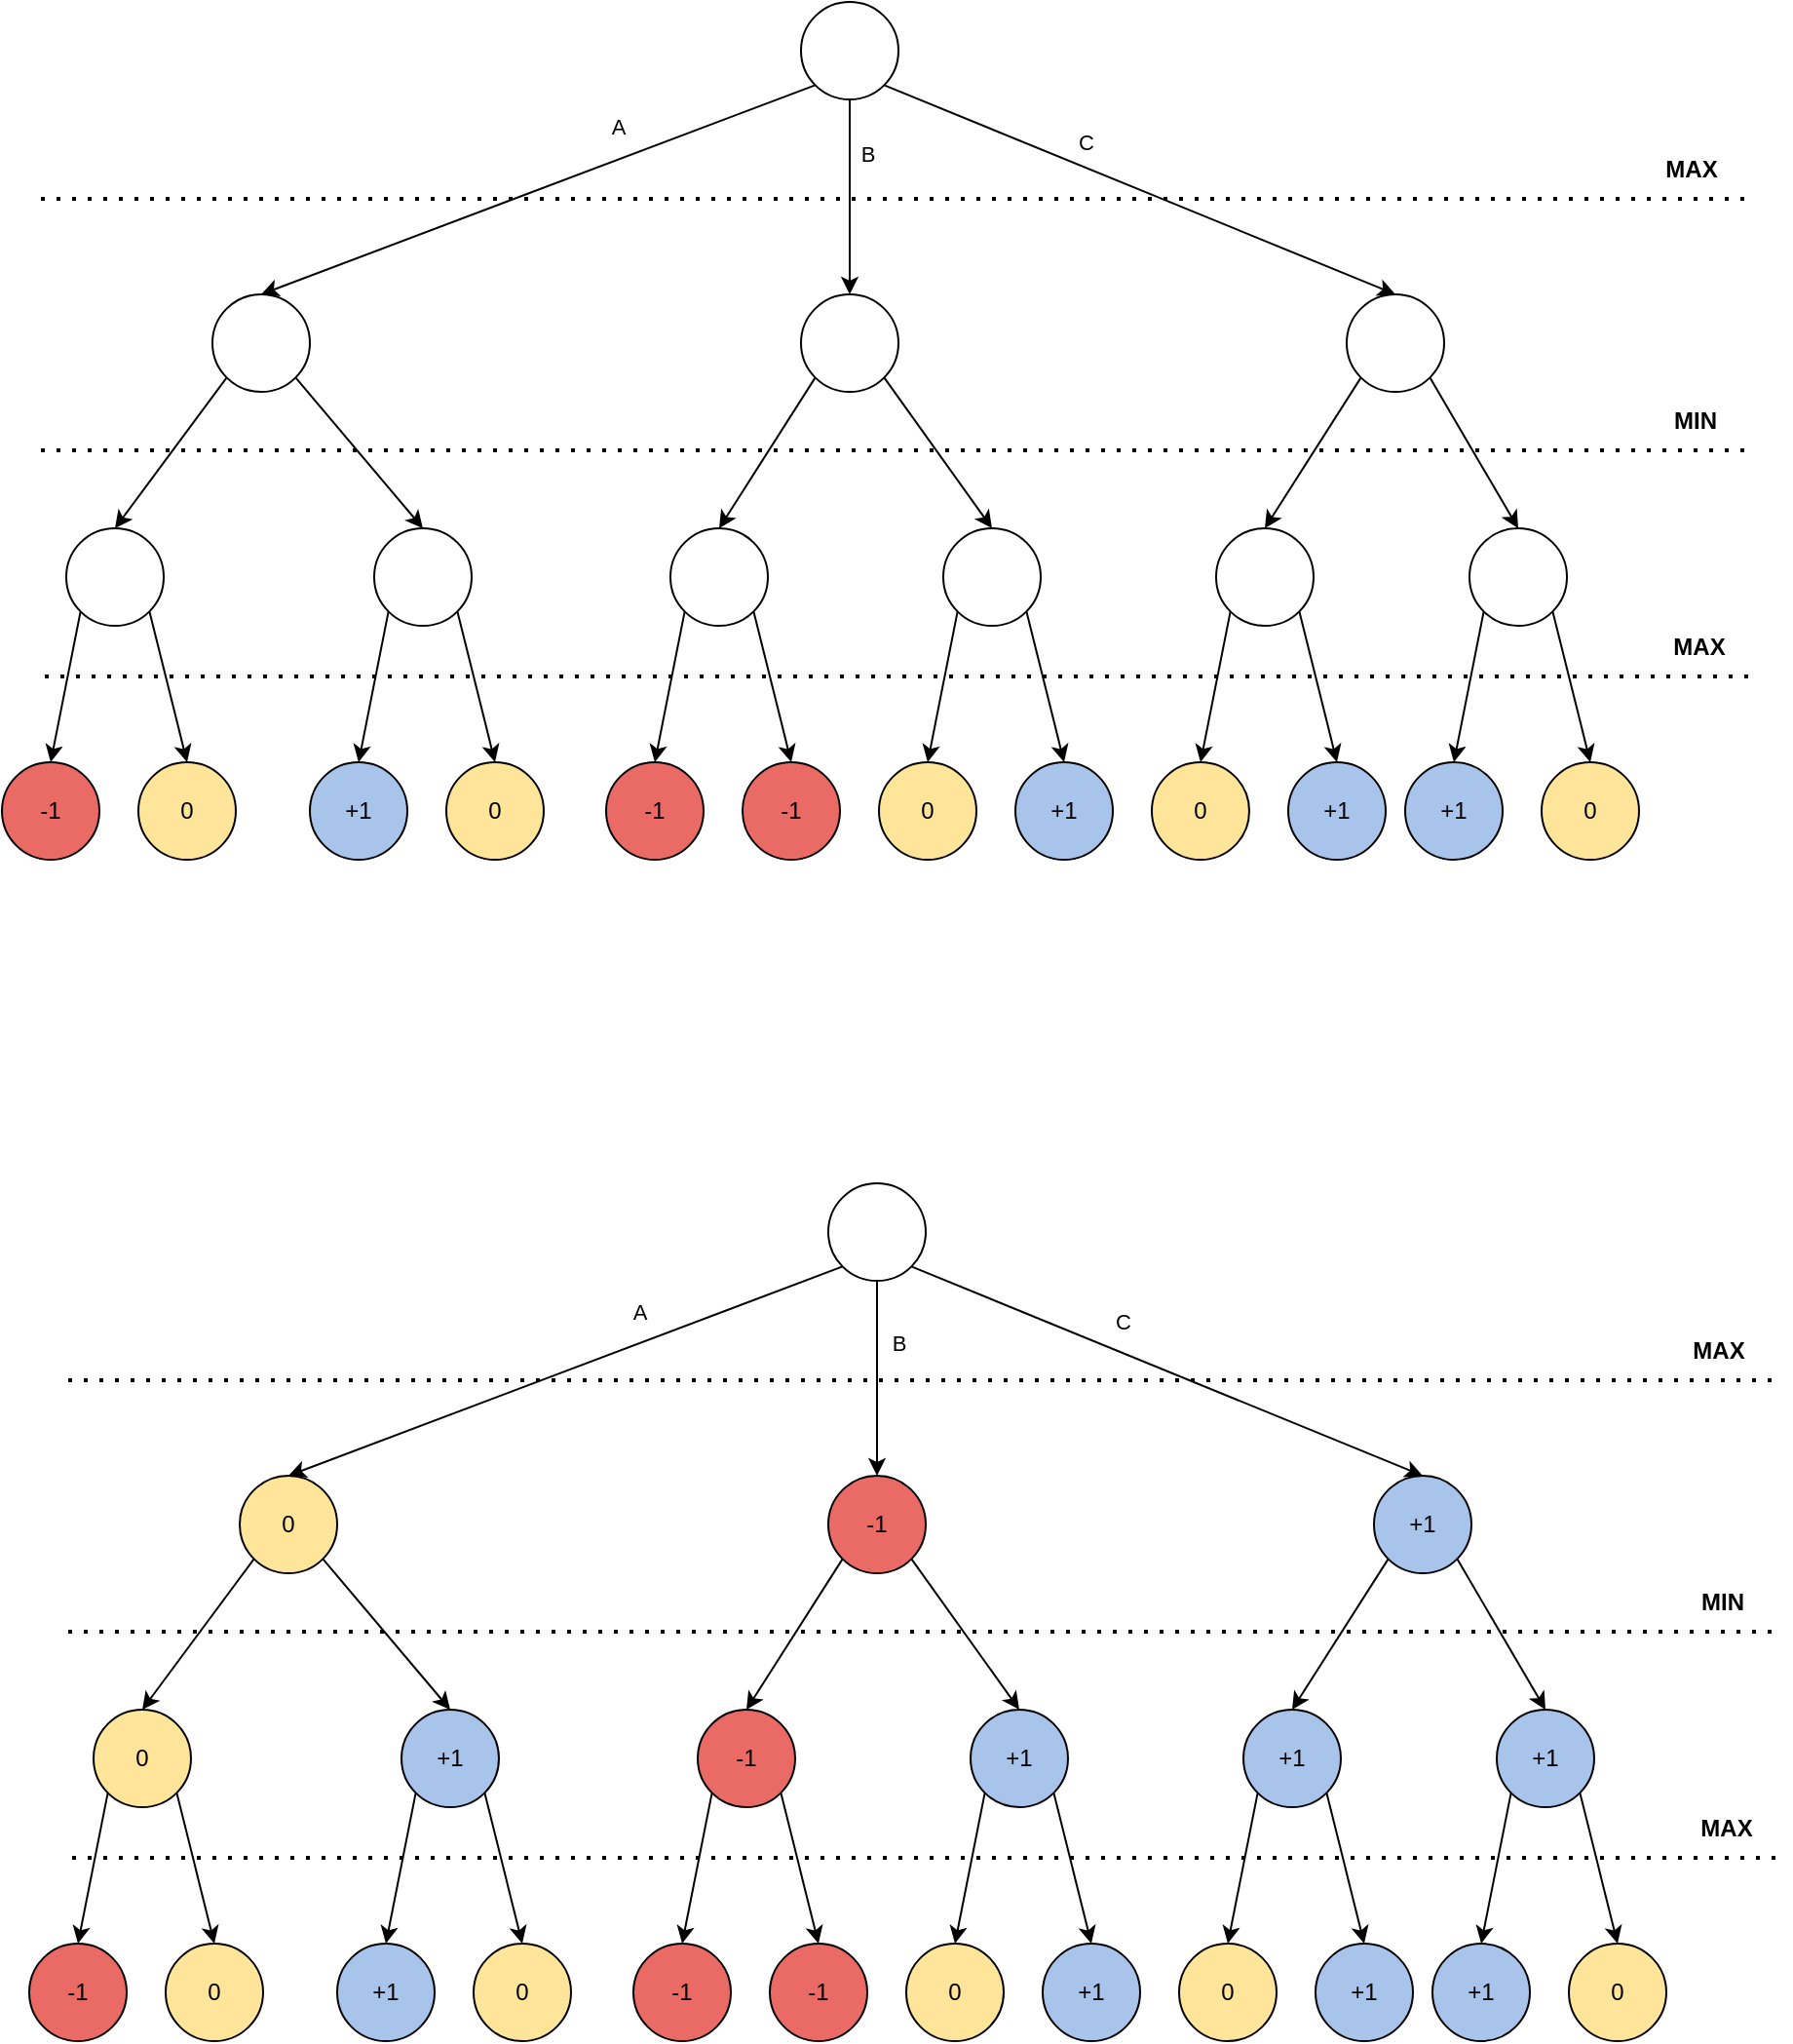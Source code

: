 <mxfile version="16.5.1" type="device"><diagram id="kYTEs3eYMM24-asoLvRX" name="Page-1"><mxGraphModel dx="1422" dy="873" grid="0" gridSize="10" guides="1" tooltips="1" connect="1" arrows="1" fold="1" page="0" pageScale="1" pageWidth="850" pageHeight="1100" math="0" shadow="0"><root><mxCell id="0"/><mxCell id="1" parent="0"/><mxCell id="ogVd7fuViZuXx6rVmIGM-1" value="" style="ellipse;whiteSpace=wrap;html=1;aspect=fixed;" vertex="1" parent="1"><mxGeometry x="430" y="20" width="50" height="50" as="geometry"/></mxCell><mxCell id="ogVd7fuViZuXx6rVmIGM-2" value="" style="ellipse;whiteSpace=wrap;html=1;aspect=fixed;" vertex="1" parent="1"><mxGeometry x="128" y="170" width="50" height="50" as="geometry"/></mxCell><mxCell id="ogVd7fuViZuXx6rVmIGM-3" value="" style="ellipse;whiteSpace=wrap;html=1;aspect=fixed;" vertex="1" parent="1"><mxGeometry x="430" y="170" width="50" height="50" as="geometry"/></mxCell><mxCell id="ogVd7fuViZuXx6rVmIGM-4" value="" style="ellipse;whiteSpace=wrap;html=1;aspect=fixed;" vertex="1" parent="1"><mxGeometry x="710" y="170" width="50" height="50" as="geometry"/></mxCell><mxCell id="ogVd7fuViZuXx6rVmIGM-9" value="" style="ellipse;whiteSpace=wrap;html=1;aspect=fixed;" vertex="1" parent="1"><mxGeometry x="211" y="290" width="50" height="50" as="geometry"/></mxCell><mxCell id="ogVd7fuViZuXx6rVmIGM-16" value="+1" style="ellipse;whiteSpace=wrap;html=1;aspect=fixed;fillColor=#A9C4EB;" vertex="1" parent="1"><mxGeometry x="178" y="410" width="50" height="50" as="geometry"/></mxCell><mxCell id="ogVd7fuViZuXx6rVmIGM-17" value="0" style="ellipse;whiteSpace=wrap;html=1;aspect=fixed;fillColor=#FFE599;" vertex="1" parent="1"><mxGeometry x="248" y="410" width="50" height="50" as="geometry"/></mxCell><mxCell id="ogVd7fuViZuXx6rVmIGM-18" value="" style="endArrow=classic;html=1;rounded=0;exitX=0;exitY=1;exitDx=0;exitDy=0;entryX=0.5;entryY=0;entryDx=0;entryDy=0;" edge="1" parent="1" source="ogVd7fuViZuXx6rVmIGM-9" target="ogVd7fuViZuXx6rVmIGM-16"><mxGeometry width="50" height="50" relative="1" as="geometry"><mxPoint x="400" y="260" as="sourcePoint"/><mxPoint x="450" y="210" as="targetPoint"/></mxGeometry></mxCell><mxCell id="ogVd7fuViZuXx6rVmIGM-19" value="" style="endArrow=classic;html=1;rounded=0;exitX=1;exitY=1;exitDx=0;exitDy=0;entryX=0.5;entryY=0;entryDx=0;entryDy=0;" edge="1" parent="1" source="ogVd7fuViZuXx6rVmIGM-9" target="ogVd7fuViZuXx6rVmIGM-17"><mxGeometry width="50" height="50" relative="1" as="geometry"><mxPoint x="228.322" y="342.678" as="sourcePoint"/><mxPoint x="213" y="420" as="targetPoint"/></mxGeometry></mxCell><mxCell id="ogVd7fuViZuXx6rVmIGM-20" value="" style="ellipse;whiteSpace=wrap;html=1;aspect=fixed;" vertex="1" parent="1"><mxGeometry x="53" y="290" width="50" height="50" as="geometry"/></mxCell><mxCell id="ogVd7fuViZuXx6rVmIGM-21" value="-1" style="ellipse;whiteSpace=wrap;html=1;aspect=fixed;fillColor=#EA6B66;" vertex="1" parent="1"><mxGeometry x="20" y="410" width="50" height="50" as="geometry"/></mxCell><mxCell id="ogVd7fuViZuXx6rVmIGM-22" value="0" style="ellipse;whiteSpace=wrap;html=1;aspect=fixed;fillColor=#FFE599;" vertex="1" parent="1"><mxGeometry x="90" y="410" width="50" height="50" as="geometry"/></mxCell><mxCell id="ogVd7fuViZuXx6rVmIGM-23" value="" style="endArrow=classic;html=1;rounded=0;exitX=0;exitY=1;exitDx=0;exitDy=0;entryX=0.5;entryY=0;entryDx=0;entryDy=0;" edge="1" parent="1" source="ogVd7fuViZuXx6rVmIGM-20" target="ogVd7fuViZuXx6rVmIGM-21"><mxGeometry width="50" height="50" relative="1" as="geometry"><mxPoint x="242" y="260" as="sourcePoint"/><mxPoint x="292" y="210" as="targetPoint"/></mxGeometry></mxCell><mxCell id="ogVd7fuViZuXx6rVmIGM-24" value="" style="endArrow=classic;html=1;rounded=0;exitX=1;exitY=1;exitDx=0;exitDy=0;entryX=0.5;entryY=0;entryDx=0;entryDy=0;" edge="1" parent="1" source="ogVd7fuViZuXx6rVmIGM-20" target="ogVd7fuViZuXx6rVmIGM-22"><mxGeometry width="50" height="50" relative="1" as="geometry"><mxPoint x="70.322" y="342.678" as="sourcePoint"/><mxPoint x="55" y="420" as="targetPoint"/></mxGeometry></mxCell><mxCell id="ogVd7fuViZuXx6rVmIGM-25" value="" style="ellipse;whiteSpace=wrap;html=1;aspect=fixed;" vertex="1" parent="1"><mxGeometry x="363" y="290" width="50" height="50" as="geometry"/></mxCell><mxCell id="ogVd7fuViZuXx6rVmIGM-26" value="-1" style="ellipse;whiteSpace=wrap;html=1;aspect=fixed;fillColor=#EA6B66;" vertex="1" parent="1"><mxGeometry x="330" y="410" width="50" height="50" as="geometry"/></mxCell><mxCell id="ogVd7fuViZuXx6rVmIGM-27" value="-1" style="ellipse;whiteSpace=wrap;html=1;aspect=fixed;fillColor=#EA6B66;" vertex="1" parent="1"><mxGeometry x="400" y="410" width="50" height="50" as="geometry"/></mxCell><mxCell id="ogVd7fuViZuXx6rVmIGM-28" value="" style="endArrow=classic;html=1;rounded=0;exitX=0;exitY=1;exitDx=0;exitDy=0;entryX=0.5;entryY=0;entryDx=0;entryDy=0;" edge="1" parent="1" source="ogVd7fuViZuXx6rVmIGM-25" target="ogVd7fuViZuXx6rVmIGM-26"><mxGeometry width="50" height="50" relative="1" as="geometry"><mxPoint x="552" y="260" as="sourcePoint"/><mxPoint x="602" y="210" as="targetPoint"/></mxGeometry></mxCell><mxCell id="ogVd7fuViZuXx6rVmIGM-29" value="" style="endArrow=classic;html=1;rounded=0;exitX=1;exitY=1;exitDx=0;exitDy=0;entryX=0.5;entryY=0;entryDx=0;entryDy=0;" edge="1" parent="1" source="ogVd7fuViZuXx6rVmIGM-25" target="ogVd7fuViZuXx6rVmIGM-27"><mxGeometry width="50" height="50" relative="1" as="geometry"><mxPoint x="380.322" y="342.678" as="sourcePoint"/><mxPoint x="365" y="420" as="targetPoint"/></mxGeometry></mxCell><mxCell id="ogVd7fuViZuXx6rVmIGM-30" value="" style="ellipse;whiteSpace=wrap;html=1;aspect=fixed;" vertex="1" parent="1"><mxGeometry x="503" y="290" width="50" height="50" as="geometry"/></mxCell><mxCell id="ogVd7fuViZuXx6rVmIGM-31" value="0" style="ellipse;whiteSpace=wrap;html=1;aspect=fixed;fillColor=#FFE599;" vertex="1" parent="1"><mxGeometry x="470" y="410" width="50" height="50" as="geometry"/></mxCell><mxCell id="ogVd7fuViZuXx6rVmIGM-32" value="+1" style="ellipse;whiteSpace=wrap;html=1;aspect=fixed;fillColor=#A9C4EB;" vertex="1" parent="1"><mxGeometry x="540" y="410" width="50" height="50" as="geometry"/></mxCell><mxCell id="ogVd7fuViZuXx6rVmIGM-33" value="" style="endArrow=classic;html=1;rounded=0;exitX=0;exitY=1;exitDx=0;exitDy=0;entryX=0.5;entryY=0;entryDx=0;entryDy=0;" edge="1" parent="1" source="ogVd7fuViZuXx6rVmIGM-30" target="ogVd7fuViZuXx6rVmIGM-31"><mxGeometry width="50" height="50" relative="1" as="geometry"><mxPoint x="692" y="260" as="sourcePoint"/><mxPoint x="742" y="210" as="targetPoint"/></mxGeometry></mxCell><mxCell id="ogVd7fuViZuXx6rVmIGM-34" value="" style="endArrow=classic;html=1;rounded=0;exitX=1;exitY=1;exitDx=0;exitDy=0;entryX=0.5;entryY=0;entryDx=0;entryDy=0;" edge="1" parent="1" source="ogVd7fuViZuXx6rVmIGM-30" target="ogVd7fuViZuXx6rVmIGM-32"><mxGeometry width="50" height="50" relative="1" as="geometry"><mxPoint x="520.322" y="342.678" as="sourcePoint"/><mxPoint x="505" y="420" as="targetPoint"/></mxGeometry></mxCell><mxCell id="ogVd7fuViZuXx6rVmIGM-35" value="" style="ellipse;whiteSpace=wrap;html=1;aspect=fixed;" vertex="1" parent="1"><mxGeometry x="643" y="290" width="50" height="50" as="geometry"/></mxCell><mxCell id="ogVd7fuViZuXx6rVmIGM-36" value="0" style="ellipse;whiteSpace=wrap;html=1;aspect=fixed;fillColor=#FFE599;" vertex="1" parent="1"><mxGeometry x="610" y="410" width="50" height="50" as="geometry"/></mxCell><mxCell id="ogVd7fuViZuXx6rVmIGM-37" value="+1" style="ellipse;whiteSpace=wrap;html=1;aspect=fixed;fillColor=#A9C4EB;" vertex="1" parent="1"><mxGeometry x="680" y="410" width="50" height="50" as="geometry"/></mxCell><mxCell id="ogVd7fuViZuXx6rVmIGM-38" value="" style="endArrow=classic;html=1;rounded=0;exitX=0;exitY=1;exitDx=0;exitDy=0;entryX=0.5;entryY=0;entryDx=0;entryDy=0;" edge="1" parent="1" source="ogVd7fuViZuXx6rVmIGM-35" target="ogVd7fuViZuXx6rVmIGM-36"><mxGeometry width="50" height="50" relative="1" as="geometry"><mxPoint x="832" y="260" as="sourcePoint"/><mxPoint x="882" y="210" as="targetPoint"/></mxGeometry></mxCell><mxCell id="ogVd7fuViZuXx6rVmIGM-39" value="" style="endArrow=classic;html=1;rounded=0;exitX=1;exitY=1;exitDx=0;exitDy=0;entryX=0.5;entryY=0;entryDx=0;entryDy=0;" edge="1" parent="1" source="ogVd7fuViZuXx6rVmIGM-35" target="ogVd7fuViZuXx6rVmIGM-37"><mxGeometry width="50" height="50" relative="1" as="geometry"><mxPoint x="660.322" y="342.678" as="sourcePoint"/><mxPoint x="645" y="420" as="targetPoint"/></mxGeometry></mxCell><mxCell id="ogVd7fuViZuXx6rVmIGM-40" value="" style="ellipse;whiteSpace=wrap;html=1;aspect=fixed;" vertex="1" parent="1"><mxGeometry x="773" y="290" width="50" height="50" as="geometry"/></mxCell><mxCell id="ogVd7fuViZuXx6rVmIGM-41" value="+1" style="ellipse;whiteSpace=wrap;html=1;aspect=fixed;fillColor=#A9C4EB;" vertex="1" parent="1"><mxGeometry x="740" y="410" width="50" height="50" as="geometry"/></mxCell><mxCell id="ogVd7fuViZuXx6rVmIGM-42" value="0" style="ellipse;whiteSpace=wrap;html=1;aspect=fixed;fillColor=#FFE599;" vertex="1" parent="1"><mxGeometry x="810" y="410" width="50" height="50" as="geometry"/></mxCell><mxCell id="ogVd7fuViZuXx6rVmIGM-43" value="" style="endArrow=classic;html=1;rounded=0;exitX=0;exitY=1;exitDx=0;exitDy=0;entryX=0.5;entryY=0;entryDx=0;entryDy=0;" edge="1" parent="1" source="ogVd7fuViZuXx6rVmIGM-40" target="ogVd7fuViZuXx6rVmIGM-41"><mxGeometry width="50" height="50" relative="1" as="geometry"><mxPoint x="962" y="260" as="sourcePoint"/><mxPoint x="1012" y="210" as="targetPoint"/></mxGeometry></mxCell><mxCell id="ogVd7fuViZuXx6rVmIGM-44" value="" style="endArrow=classic;html=1;rounded=0;exitX=1;exitY=1;exitDx=0;exitDy=0;entryX=0.5;entryY=0;entryDx=0;entryDy=0;" edge="1" parent="1" source="ogVd7fuViZuXx6rVmIGM-40" target="ogVd7fuViZuXx6rVmIGM-42"><mxGeometry width="50" height="50" relative="1" as="geometry"><mxPoint x="790.322" y="342.678" as="sourcePoint"/><mxPoint x="775" y="420" as="targetPoint"/></mxGeometry></mxCell><mxCell id="ogVd7fuViZuXx6rVmIGM-45" value="" style="endArrow=classic;html=1;rounded=0;exitX=0;exitY=1;exitDx=0;exitDy=0;entryX=0.5;entryY=0;entryDx=0;entryDy=0;" edge="1" parent="1" source="ogVd7fuViZuXx6rVmIGM-2" target="ogVd7fuViZuXx6rVmIGM-20"><mxGeometry width="50" height="50" relative="1" as="geometry"><mxPoint x="400" y="260" as="sourcePoint"/><mxPoint x="450" y="210" as="targetPoint"/></mxGeometry></mxCell><mxCell id="ogVd7fuViZuXx6rVmIGM-46" value="" style="endArrow=classic;html=1;rounded=0;exitX=1;exitY=1;exitDx=0;exitDy=0;entryX=0.5;entryY=0;entryDx=0;entryDy=0;" edge="1" parent="1" source="ogVd7fuViZuXx6rVmIGM-2" target="ogVd7fuViZuXx6rVmIGM-9"><mxGeometry width="50" height="50" relative="1" as="geometry"><mxPoint x="400" y="260" as="sourcePoint"/><mxPoint x="450" y="210" as="targetPoint"/></mxGeometry></mxCell><mxCell id="ogVd7fuViZuXx6rVmIGM-47" value="" style="endArrow=classic;html=1;rounded=0;exitX=0;exitY=1;exitDx=0;exitDy=0;entryX=0.5;entryY=0;entryDx=0;entryDy=0;" edge="1" parent="1" source="ogVd7fuViZuXx6rVmIGM-4" target="ogVd7fuViZuXx6rVmIGM-35"><mxGeometry width="50" height="50" relative="1" as="geometry"><mxPoint x="400" y="260" as="sourcePoint"/><mxPoint x="450" y="210" as="targetPoint"/></mxGeometry></mxCell><mxCell id="ogVd7fuViZuXx6rVmIGM-48" value="" style="endArrow=classic;html=1;rounded=0;exitX=1;exitY=1;exitDx=0;exitDy=0;entryX=0.5;entryY=0;entryDx=0;entryDy=0;" edge="1" parent="1" source="ogVd7fuViZuXx6rVmIGM-4" target="ogVd7fuViZuXx6rVmIGM-40"><mxGeometry width="50" height="50" relative="1" as="geometry"><mxPoint x="400" y="260" as="sourcePoint"/><mxPoint x="450" y="210" as="targetPoint"/></mxGeometry></mxCell><mxCell id="ogVd7fuViZuXx6rVmIGM-49" value="" style="endArrow=classic;html=1;rounded=0;entryX=0.5;entryY=0;entryDx=0;entryDy=0;exitX=0;exitY=1;exitDx=0;exitDy=0;" edge="1" parent="1" source="ogVd7fuViZuXx6rVmIGM-3" target="ogVd7fuViZuXx6rVmIGM-25"><mxGeometry width="50" height="50" relative="1" as="geometry"><mxPoint x="370" y="210" as="sourcePoint"/><mxPoint x="450" y="210" as="targetPoint"/></mxGeometry></mxCell><mxCell id="ogVd7fuViZuXx6rVmIGM-50" value="" style="endArrow=classic;html=1;rounded=0;entryX=0.5;entryY=0;entryDx=0;entryDy=0;exitX=1;exitY=1;exitDx=0;exitDy=0;" edge="1" parent="1" source="ogVd7fuViZuXx6rVmIGM-3" target="ogVd7fuViZuXx6rVmIGM-30"><mxGeometry width="50" height="50" relative="1" as="geometry"><mxPoint x="400" y="260" as="sourcePoint"/><mxPoint x="450" y="210" as="targetPoint"/></mxGeometry></mxCell><mxCell id="ogVd7fuViZuXx6rVmIGM-51" value="A" style="endArrow=classic;html=1;rounded=0;exitX=0;exitY=1;exitDx=0;exitDy=0;entryX=0.5;entryY=0;entryDx=0;entryDy=0;" edge="1" parent="1" source="ogVd7fuViZuXx6rVmIGM-1" target="ogVd7fuViZuXx6rVmIGM-2"><mxGeometry x="-0.327" y="-16" width="50" height="50" relative="1" as="geometry"><mxPoint x="400" y="260" as="sourcePoint"/><mxPoint x="450" y="210" as="targetPoint"/><mxPoint as="offset"/></mxGeometry></mxCell><mxCell id="ogVd7fuViZuXx6rVmIGM-52" value="" style="endArrow=classic;html=1;rounded=0;entryX=0.5;entryY=0;entryDx=0;entryDy=0;" edge="1" parent="1" target="ogVd7fuViZuXx6rVmIGM-3"><mxGeometry width="50" height="50" relative="1" as="geometry"><mxPoint x="455" y="70" as="sourcePoint"/><mxPoint x="163" y="180" as="targetPoint"/></mxGeometry></mxCell><mxCell id="ogVd7fuViZuXx6rVmIGM-113" value="B" style="edgeLabel;html=1;align=center;verticalAlign=middle;resizable=0;points=[];fontColor=#000000;" vertex="1" connectable="0" parent="ogVd7fuViZuXx6rVmIGM-52"><mxGeometry x="-0.36" y="-2" relative="1" as="geometry"><mxPoint x="11" y="-4" as="offset"/></mxGeometry></mxCell><mxCell id="ogVd7fuViZuXx6rVmIGM-53" value="" style="endArrow=classic;html=1;rounded=0;exitX=1;exitY=1;exitDx=0;exitDy=0;entryX=0.5;entryY=0;entryDx=0;entryDy=0;" edge="1" parent="1" source="ogVd7fuViZuXx6rVmIGM-1" target="ogVd7fuViZuXx6rVmIGM-4"><mxGeometry width="50" height="50" relative="1" as="geometry"><mxPoint x="400" y="260" as="sourcePoint"/><mxPoint x="450" y="210" as="targetPoint"/></mxGeometry></mxCell><mxCell id="ogVd7fuViZuXx6rVmIGM-115" value="C" style="edgeLabel;html=1;align=center;verticalAlign=middle;resizable=0;points=[];fontColor=#000000;" vertex="1" connectable="0" parent="ogVd7fuViZuXx6rVmIGM-53"><mxGeometry x="-0.241" y="-1" relative="1" as="geometry"><mxPoint x="4" y="-13" as="offset"/></mxGeometry></mxCell><mxCell id="ogVd7fuViZuXx6rVmIGM-57" value="" style="endArrow=none;dashed=1;html=1;dashPattern=1 3;strokeWidth=2;rounded=0;" edge="1" parent="1"><mxGeometry width="50" height="50" relative="1" as="geometry"><mxPoint x="40" y="121" as="sourcePoint"/><mxPoint x="920" y="121" as="targetPoint"/></mxGeometry></mxCell><mxCell id="ogVd7fuViZuXx6rVmIGM-58" value="&lt;b&gt;MAX&lt;/b&gt;" style="text;html=1;strokeColor=none;fillColor=none;align=center;verticalAlign=middle;whiteSpace=wrap;rounded=0;" vertex="1" parent="1"><mxGeometry x="857" y="91" width="60" height="30" as="geometry"/></mxCell><mxCell id="ogVd7fuViZuXx6rVmIGM-59" value="" style="endArrow=none;dashed=1;html=1;dashPattern=1 3;strokeWidth=2;rounded=0;" edge="1" parent="1"><mxGeometry width="50" height="50" relative="1" as="geometry"><mxPoint x="40" y="250" as="sourcePoint"/><mxPoint x="920" y="250" as="targetPoint"/></mxGeometry></mxCell><mxCell id="ogVd7fuViZuXx6rVmIGM-60" value="&lt;b&gt;MIN&lt;/b&gt;" style="text;html=1;strokeColor=none;fillColor=none;align=center;verticalAlign=middle;whiteSpace=wrap;rounded=0;" vertex="1" parent="1"><mxGeometry x="859" y="220" width="60" height="30" as="geometry"/></mxCell><mxCell id="ogVd7fuViZuXx6rVmIGM-61" value="" style="endArrow=none;dashed=1;html=1;dashPattern=1 3;strokeWidth=2;rounded=0;" edge="1" parent="1"><mxGeometry width="50" height="50" relative="1" as="geometry"><mxPoint x="42" y="366" as="sourcePoint"/><mxPoint x="922" y="366" as="targetPoint"/></mxGeometry></mxCell><mxCell id="ogVd7fuViZuXx6rVmIGM-62" value="&lt;b&gt;MAX&lt;/b&gt;" style="text;html=1;strokeColor=none;fillColor=none;align=center;verticalAlign=middle;whiteSpace=wrap;rounded=0;" vertex="1" parent="1"><mxGeometry x="861" y="336" width="60" height="30" as="geometry"/></mxCell><mxCell id="ogVd7fuViZuXx6rVmIGM-63" value="" style="ellipse;whiteSpace=wrap;html=1;aspect=fixed;" vertex="1" parent="1"><mxGeometry x="444" y="626" width="50" height="50" as="geometry"/></mxCell><mxCell id="ogVd7fuViZuXx6rVmIGM-64" value="0" style="ellipse;whiteSpace=wrap;html=1;aspect=fixed;fillColor=#FFE599;" vertex="1" parent="1"><mxGeometry x="142" y="776" width="50" height="50" as="geometry"/></mxCell><mxCell id="ogVd7fuViZuXx6rVmIGM-65" value="-1" style="ellipse;whiteSpace=wrap;html=1;aspect=fixed;fillColor=#EA6B66;" vertex="1" parent="1"><mxGeometry x="444" y="776" width="50" height="50" as="geometry"/></mxCell><mxCell id="ogVd7fuViZuXx6rVmIGM-66" value="+1" style="ellipse;whiteSpace=wrap;html=1;aspect=fixed;fillColor=#A9C4EB;" vertex="1" parent="1"><mxGeometry x="724" y="776" width="50" height="50" as="geometry"/></mxCell><mxCell id="ogVd7fuViZuXx6rVmIGM-67" value="+1" style="ellipse;whiteSpace=wrap;html=1;aspect=fixed;fontColor=#000000;fillColor=#A9C4EB;" vertex="1" parent="1"><mxGeometry x="225" y="896" width="50" height="50" as="geometry"/></mxCell><mxCell id="ogVd7fuViZuXx6rVmIGM-68" value="+1" style="ellipse;whiteSpace=wrap;html=1;aspect=fixed;fillColor=#A9C4EB;" vertex="1" parent="1"><mxGeometry x="192" y="1016" width="50" height="50" as="geometry"/></mxCell><mxCell id="ogVd7fuViZuXx6rVmIGM-69" value="0" style="ellipse;whiteSpace=wrap;html=1;aspect=fixed;fillColor=#FFE599;" vertex="1" parent="1"><mxGeometry x="262" y="1016" width="50" height="50" as="geometry"/></mxCell><mxCell id="ogVd7fuViZuXx6rVmIGM-70" value="" style="endArrow=classic;html=1;rounded=0;exitX=0;exitY=1;exitDx=0;exitDy=0;entryX=0.5;entryY=0;entryDx=0;entryDy=0;" edge="1" parent="1" source="ogVd7fuViZuXx6rVmIGM-67" target="ogVd7fuViZuXx6rVmIGM-68"><mxGeometry width="50" height="50" relative="1" as="geometry"><mxPoint x="414" y="866" as="sourcePoint"/><mxPoint x="464" y="816" as="targetPoint"/></mxGeometry></mxCell><mxCell id="ogVd7fuViZuXx6rVmIGM-71" value="" style="endArrow=classic;html=1;rounded=0;exitX=1;exitY=1;exitDx=0;exitDy=0;entryX=0.5;entryY=0;entryDx=0;entryDy=0;" edge="1" parent="1" source="ogVd7fuViZuXx6rVmIGM-67" target="ogVd7fuViZuXx6rVmIGM-69"><mxGeometry width="50" height="50" relative="1" as="geometry"><mxPoint x="242.322" y="948.678" as="sourcePoint"/><mxPoint x="227" y="1026" as="targetPoint"/></mxGeometry></mxCell><mxCell id="ogVd7fuViZuXx6rVmIGM-72" value="0" style="ellipse;whiteSpace=wrap;html=1;aspect=fixed;fontColor=#000000;fillColor=#FFE599;" vertex="1" parent="1"><mxGeometry x="67" y="896" width="50" height="50" as="geometry"/></mxCell><mxCell id="ogVd7fuViZuXx6rVmIGM-73" value="-1" style="ellipse;whiteSpace=wrap;html=1;aspect=fixed;fillColor=#EA6B66;" vertex="1" parent="1"><mxGeometry x="34" y="1016" width="50" height="50" as="geometry"/></mxCell><mxCell id="ogVd7fuViZuXx6rVmIGM-74" value="0" style="ellipse;whiteSpace=wrap;html=1;aspect=fixed;fillColor=#FFE599;strokeColor=#000000;" vertex="1" parent="1"><mxGeometry x="104" y="1016" width="50" height="50" as="geometry"/></mxCell><mxCell id="ogVd7fuViZuXx6rVmIGM-75" value="" style="endArrow=classic;html=1;rounded=0;exitX=0;exitY=1;exitDx=0;exitDy=0;entryX=0.5;entryY=0;entryDx=0;entryDy=0;" edge="1" parent="1" source="ogVd7fuViZuXx6rVmIGM-72" target="ogVd7fuViZuXx6rVmIGM-73"><mxGeometry width="50" height="50" relative="1" as="geometry"><mxPoint x="256" y="866" as="sourcePoint"/><mxPoint x="306" y="816" as="targetPoint"/></mxGeometry></mxCell><mxCell id="ogVd7fuViZuXx6rVmIGM-76" value="" style="endArrow=classic;html=1;rounded=0;exitX=1;exitY=1;exitDx=0;exitDy=0;entryX=0.5;entryY=0;entryDx=0;entryDy=0;" edge="1" parent="1" source="ogVd7fuViZuXx6rVmIGM-72" target="ogVd7fuViZuXx6rVmIGM-74"><mxGeometry width="50" height="50" relative="1" as="geometry"><mxPoint x="84.322" y="948.678" as="sourcePoint"/><mxPoint x="69" y="1026" as="targetPoint"/></mxGeometry></mxCell><mxCell id="ogVd7fuViZuXx6rVmIGM-77" value="-1" style="ellipse;whiteSpace=wrap;html=1;aspect=fixed;fontColor=#000000;fillColor=#EA6B66;" vertex="1" parent="1"><mxGeometry x="377" y="896" width="50" height="50" as="geometry"/></mxCell><mxCell id="ogVd7fuViZuXx6rVmIGM-78" value="-1" style="ellipse;whiteSpace=wrap;html=1;aspect=fixed;fillColor=#EA6B66;" vertex="1" parent="1"><mxGeometry x="344" y="1016" width="50" height="50" as="geometry"/></mxCell><mxCell id="ogVd7fuViZuXx6rVmIGM-79" value="-1" style="ellipse;whiteSpace=wrap;html=1;aspect=fixed;fillColor=#EA6B66;" vertex="1" parent="1"><mxGeometry x="414" y="1016" width="50" height="50" as="geometry"/></mxCell><mxCell id="ogVd7fuViZuXx6rVmIGM-80" value="" style="endArrow=classic;html=1;rounded=0;exitX=0;exitY=1;exitDx=0;exitDy=0;entryX=0.5;entryY=0;entryDx=0;entryDy=0;" edge="1" parent="1" source="ogVd7fuViZuXx6rVmIGM-77" target="ogVd7fuViZuXx6rVmIGM-78"><mxGeometry width="50" height="50" relative="1" as="geometry"><mxPoint x="566" y="866" as="sourcePoint"/><mxPoint x="616" y="816" as="targetPoint"/></mxGeometry></mxCell><mxCell id="ogVd7fuViZuXx6rVmIGM-81" value="" style="endArrow=classic;html=1;rounded=0;exitX=1;exitY=1;exitDx=0;exitDy=0;entryX=0.5;entryY=0;entryDx=0;entryDy=0;" edge="1" parent="1" source="ogVd7fuViZuXx6rVmIGM-77" target="ogVd7fuViZuXx6rVmIGM-79"><mxGeometry width="50" height="50" relative="1" as="geometry"><mxPoint x="394.322" y="948.678" as="sourcePoint"/><mxPoint x="379" y="1026" as="targetPoint"/></mxGeometry></mxCell><mxCell id="ogVd7fuViZuXx6rVmIGM-82" value="+1" style="ellipse;whiteSpace=wrap;html=1;aspect=fixed;fontColor=#000000;fillColor=#A9C4EB;" vertex="1" parent="1"><mxGeometry x="517" y="896" width="50" height="50" as="geometry"/></mxCell><mxCell id="ogVd7fuViZuXx6rVmIGM-83" value="0" style="ellipse;whiteSpace=wrap;html=1;aspect=fixed;fillColor=#FFE599;" vertex="1" parent="1"><mxGeometry x="484" y="1016" width="50" height="50" as="geometry"/></mxCell><mxCell id="ogVd7fuViZuXx6rVmIGM-84" value="+1" style="ellipse;whiteSpace=wrap;html=1;aspect=fixed;fillColor=#A9C4EB;" vertex="1" parent="1"><mxGeometry x="554" y="1016" width="50" height="50" as="geometry"/></mxCell><mxCell id="ogVd7fuViZuXx6rVmIGM-85" value="" style="endArrow=classic;html=1;rounded=0;exitX=0;exitY=1;exitDx=0;exitDy=0;entryX=0.5;entryY=0;entryDx=0;entryDy=0;" edge="1" parent="1" source="ogVd7fuViZuXx6rVmIGM-82" target="ogVd7fuViZuXx6rVmIGM-83"><mxGeometry width="50" height="50" relative="1" as="geometry"><mxPoint x="706" y="866" as="sourcePoint"/><mxPoint x="756" y="816" as="targetPoint"/></mxGeometry></mxCell><mxCell id="ogVd7fuViZuXx6rVmIGM-86" value="" style="endArrow=classic;html=1;rounded=0;exitX=1;exitY=1;exitDx=0;exitDy=0;entryX=0.5;entryY=0;entryDx=0;entryDy=0;" edge="1" parent="1" source="ogVd7fuViZuXx6rVmIGM-82" target="ogVd7fuViZuXx6rVmIGM-84"><mxGeometry width="50" height="50" relative="1" as="geometry"><mxPoint x="534.322" y="948.678" as="sourcePoint"/><mxPoint x="519" y="1026" as="targetPoint"/></mxGeometry></mxCell><mxCell id="ogVd7fuViZuXx6rVmIGM-87" value="+1" style="ellipse;whiteSpace=wrap;html=1;aspect=fixed;fontColor=#000000;fillColor=#A9C4EB;" vertex="1" parent="1"><mxGeometry x="657" y="896" width="50" height="50" as="geometry"/></mxCell><mxCell id="ogVd7fuViZuXx6rVmIGM-88" value="0" style="ellipse;whiteSpace=wrap;html=1;aspect=fixed;fillColor=#FFE599;" vertex="1" parent="1"><mxGeometry x="624" y="1016" width="50" height="50" as="geometry"/></mxCell><mxCell id="ogVd7fuViZuXx6rVmIGM-89" value="+1" style="ellipse;whiteSpace=wrap;html=1;aspect=fixed;fillColor=#A9C4EB;" vertex="1" parent="1"><mxGeometry x="694" y="1016" width="50" height="50" as="geometry"/></mxCell><mxCell id="ogVd7fuViZuXx6rVmIGM-90" value="" style="endArrow=classic;html=1;rounded=0;exitX=0;exitY=1;exitDx=0;exitDy=0;entryX=0.5;entryY=0;entryDx=0;entryDy=0;" edge="1" parent="1" source="ogVd7fuViZuXx6rVmIGM-87" target="ogVd7fuViZuXx6rVmIGM-88"><mxGeometry width="50" height="50" relative="1" as="geometry"><mxPoint x="846" y="866" as="sourcePoint"/><mxPoint x="896" y="816" as="targetPoint"/></mxGeometry></mxCell><mxCell id="ogVd7fuViZuXx6rVmIGM-91" value="" style="endArrow=classic;html=1;rounded=0;exitX=1;exitY=1;exitDx=0;exitDy=0;entryX=0.5;entryY=0;entryDx=0;entryDy=0;" edge="1" parent="1" source="ogVd7fuViZuXx6rVmIGM-87" target="ogVd7fuViZuXx6rVmIGM-89"><mxGeometry width="50" height="50" relative="1" as="geometry"><mxPoint x="674.322" y="948.678" as="sourcePoint"/><mxPoint x="659" y="1026" as="targetPoint"/></mxGeometry></mxCell><mxCell id="ogVd7fuViZuXx6rVmIGM-92" value="+1" style="ellipse;whiteSpace=wrap;html=1;aspect=fixed;fontColor=#000000;fillColor=#A9C4EB;" vertex="1" parent="1"><mxGeometry x="787" y="896" width="50" height="50" as="geometry"/></mxCell><mxCell id="ogVd7fuViZuXx6rVmIGM-93" value="+1" style="ellipse;whiteSpace=wrap;html=1;aspect=fixed;fillColor=#A9C4EB;" vertex="1" parent="1"><mxGeometry x="754" y="1016" width="50" height="50" as="geometry"/></mxCell><mxCell id="ogVd7fuViZuXx6rVmIGM-94" value="0" style="ellipse;whiteSpace=wrap;html=1;aspect=fixed;fillColor=#FFE599;" vertex="1" parent="1"><mxGeometry x="824" y="1016" width="50" height="50" as="geometry"/></mxCell><mxCell id="ogVd7fuViZuXx6rVmIGM-95" value="" style="endArrow=classic;html=1;rounded=0;exitX=0;exitY=1;exitDx=0;exitDy=0;entryX=0.5;entryY=0;entryDx=0;entryDy=0;" edge="1" parent="1" source="ogVd7fuViZuXx6rVmIGM-92" target="ogVd7fuViZuXx6rVmIGM-93"><mxGeometry width="50" height="50" relative="1" as="geometry"><mxPoint x="976" y="866" as="sourcePoint"/><mxPoint x="1026" y="816" as="targetPoint"/></mxGeometry></mxCell><mxCell id="ogVd7fuViZuXx6rVmIGM-96" value="" style="endArrow=classic;html=1;rounded=0;exitX=1;exitY=1;exitDx=0;exitDy=0;entryX=0.5;entryY=0;entryDx=0;entryDy=0;" edge="1" parent="1" source="ogVd7fuViZuXx6rVmIGM-92" target="ogVd7fuViZuXx6rVmIGM-94"><mxGeometry width="50" height="50" relative="1" as="geometry"><mxPoint x="804.322" y="948.678" as="sourcePoint"/><mxPoint x="789" y="1026" as="targetPoint"/></mxGeometry></mxCell><mxCell id="ogVd7fuViZuXx6rVmIGM-97" value="" style="endArrow=classic;html=1;rounded=0;exitX=0;exitY=1;exitDx=0;exitDy=0;entryX=0.5;entryY=0;entryDx=0;entryDy=0;" edge="1" parent="1" source="ogVd7fuViZuXx6rVmIGM-64" target="ogVd7fuViZuXx6rVmIGM-72"><mxGeometry width="50" height="50" relative="1" as="geometry"><mxPoint x="414" y="866" as="sourcePoint"/><mxPoint x="464" y="816" as="targetPoint"/></mxGeometry></mxCell><mxCell id="ogVd7fuViZuXx6rVmIGM-98" value="" style="endArrow=classic;html=1;rounded=0;exitX=1;exitY=1;exitDx=0;exitDy=0;entryX=0.5;entryY=0;entryDx=0;entryDy=0;" edge="1" parent="1" source="ogVd7fuViZuXx6rVmIGM-64" target="ogVd7fuViZuXx6rVmIGM-67"><mxGeometry width="50" height="50" relative="1" as="geometry"><mxPoint x="414" y="866" as="sourcePoint"/><mxPoint x="464" y="816" as="targetPoint"/></mxGeometry></mxCell><mxCell id="ogVd7fuViZuXx6rVmIGM-99" value="" style="endArrow=classic;html=1;rounded=0;exitX=0;exitY=1;exitDx=0;exitDy=0;entryX=0.5;entryY=0;entryDx=0;entryDy=0;" edge="1" parent="1" source="ogVd7fuViZuXx6rVmIGM-66" target="ogVd7fuViZuXx6rVmIGM-87"><mxGeometry width="50" height="50" relative="1" as="geometry"><mxPoint x="414" y="866" as="sourcePoint"/><mxPoint x="464" y="816" as="targetPoint"/></mxGeometry></mxCell><mxCell id="ogVd7fuViZuXx6rVmIGM-100" value="" style="endArrow=classic;html=1;rounded=0;exitX=1;exitY=1;exitDx=0;exitDy=0;entryX=0.5;entryY=0;entryDx=0;entryDy=0;" edge="1" parent="1" source="ogVd7fuViZuXx6rVmIGM-66" target="ogVd7fuViZuXx6rVmIGM-92"><mxGeometry width="50" height="50" relative="1" as="geometry"><mxPoint x="414" y="866" as="sourcePoint"/><mxPoint x="464" y="816" as="targetPoint"/></mxGeometry></mxCell><mxCell id="ogVd7fuViZuXx6rVmIGM-101" value="" style="endArrow=classic;html=1;rounded=0;entryX=0.5;entryY=0;entryDx=0;entryDy=0;exitX=0;exitY=1;exitDx=0;exitDy=0;" edge="1" parent="1" source="ogVd7fuViZuXx6rVmIGM-65" target="ogVd7fuViZuXx6rVmIGM-77"><mxGeometry width="50" height="50" relative="1" as="geometry"><mxPoint x="384" y="816" as="sourcePoint"/><mxPoint x="464" y="816" as="targetPoint"/></mxGeometry></mxCell><mxCell id="ogVd7fuViZuXx6rVmIGM-102" value="" style="endArrow=classic;html=1;rounded=0;entryX=0.5;entryY=0;entryDx=0;entryDy=0;exitX=1;exitY=1;exitDx=0;exitDy=0;" edge="1" parent="1" source="ogVd7fuViZuXx6rVmIGM-65" target="ogVd7fuViZuXx6rVmIGM-82"><mxGeometry width="50" height="50" relative="1" as="geometry"><mxPoint x="414" y="866" as="sourcePoint"/><mxPoint x="464" y="816" as="targetPoint"/></mxGeometry></mxCell><mxCell id="ogVd7fuViZuXx6rVmIGM-103" value="" style="endArrow=classic;html=1;rounded=0;exitX=0;exitY=1;exitDx=0;exitDy=0;entryX=0.5;entryY=0;entryDx=0;entryDy=0;" edge="1" parent="1" source="ogVd7fuViZuXx6rVmIGM-63" target="ogVd7fuViZuXx6rVmIGM-64"><mxGeometry width="50" height="50" relative="1" as="geometry"><mxPoint x="414" y="866" as="sourcePoint"/><mxPoint x="464" y="816" as="targetPoint"/></mxGeometry></mxCell><mxCell id="ogVd7fuViZuXx6rVmIGM-112" value="A" style="edgeLabel;html=1;align=center;verticalAlign=middle;resizable=0;points=[];fontColor=#000000;" vertex="1" connectable="0" parent="ogVd7fuViZuXx6rVmIGM-103"><mxGeometry x="-0.116" y="1" relative="1" as="geometry"><mxPoint x="21" y="-25" as="offset"/></mxGeometry></mxCell><mxCell id="ogVd7fuViZuXx6rVmIGM-104" value="" style="endArrow=classic;html=1;rounded=0;entryX=0.5;entryY=0;entryDx=0;entryDy=0;" edge="1" parent="1" target="ogVd7fuViZuXx6rVmIGM-65"><mxGeometry width="50" height="50" relative="1" as="geometry"><mxPoint x="469" y="676" as="sourcePoint"/><mxPoint x="177" y="786" as="targetPoint"/></mxGeometry></mxCell><mxCell id="ogVd7fuViZuXx6rVmIGM-114" value="B" style="edgeLabel;html=1;align=center;verticalAlign=middle;resizable=0;points=[];fontColor=#000000;" vertex="1" connectable="0" parent="ogVd7fuViZuXx6rVmIGM-104"><mxGeometry x="-0.28" y="-2" relative="1" as="geometry"><mxPoint x="13" y="-4" as="offset"/></mxGeometry></mxCell><mxCell id="ogVd7fuViZuXx6rVmIGM-105" value="" style="endArrow=classic;html=1;rounded=0;exitX=1;exitY=1;exitDx=0;exitDy=0;entryX=0.5;entryY=0;entryDx=0;entryDy=0;" edge="1" parent="1" source="ogVd7fuViZuXx6rVmIGM-63" target="ogVd7fuViZuXx6rVmIGM-66"><mxGeometry width="50" height="50" relative="1" as="geometry"><mxPoint x="414" y="866" as="sourcePoint"/><mxPoint x="464" y="816" as="targetPoint"/></mxGeometry></mxCell><mxCell id="ogVd7fuViZuXx6rVmIGM-116" value="C" style="edgeLabel;html=1;align=center;verticalAlign=middle;resizable=0;points=[];fontColor=#000000;" vertex="1" connectable="0" parent="ogVd7fuViZuXx6rVmIGM-105"><mxGeometry x="-0.196" relative="1" as="geometry"><mxPoint x="3" y="-15" as="offset"/></mxGeometry></mxCell><mxCell id="ogVd7fuViZuXx6rVmIGM-106" value="" style="endArrow=none;dashed=1;html=1;dashPattern=1 3;strokeWidth=2;rounded=0;" edge="1" parent="1"><mxGeometry width="50" height="50" relative="1" as="geometry"><mxPoint x="54" y="727" as="sourcePoint"/><mxPoint x="934" y="727" as="targetPoint"/></mxGeometry></mxCell><mxCell id="ogVd7fuViZuXx6rVmIGM-107" value="&lt;b&gt;MAX&lt;/b&gt;" style="text;html=1;strokeColor=none;fillColor=none;align=center;verticalAlign=middle;whiteSpace=wrap;rounded=0;" vertex="1" parent="1"><mxGeometry x="871" y="697" width="60" height="30" as="geometry"/></mxCell><mxCell id="ogVd7fuViZuXx6rVmIGM-108" value="" style="endArrow=none;dashed=1;html=1;dashPattern=1 3;strokeWidth=2;rounded=0;" edge="1" parent="1"><mxGeometry width="50" height="50" relative="1" as="geometry"><mxPoint x="54" y="856" as="sourcePoint"/><mxPoint x="934" y="856" as="targetPoint"/></mxGeometry></mxCell><mxCell id="ogVd7fuViZuXx6rVmIGM-109" value="&lt;b&gt;MIN&lt;/b&gt;" style="text;html=1;strokeColor=none;fillColor=none;align=center;verticalAlign=middle;whiteSpace=wrap;rounded=0;" vertex="1" parent="1"><mxGeometry x="873" y="826" width="60" height="30" as="geometry"/></mxCell><mxCell id="ogVd7fuViZuXx6rVmIGM-110" value="" style="endArrow=none;dashed=1;html=1;dashPattern=1 3;strokeWidth=2;rounded=0;" edge="1" parent="1"><mxGeometry width="50" height="50" relative="1" as="geometry"><mxPoint x="56" y="972" as="sourcePoint"/><mxPoint x="936" y="972" as="targetPoint"/></mxGeometry></mxCell><mxCell id="ogVd7fuViZuXx6rVmIGM-111" value="&lt;b&gt;MAX&lt;/b&gt;" style="text;html=1;strokeColor=none;fillColor=none;align=center;verticalAlign=middle;whiteSpace=wrap;rounded=0;" vertex="1" parent="1"><mxGeometry x="875" y="942" width="60" height="30" as="geometry"/></mxCell></root></mxGraphModel></diagram></mxfile>
